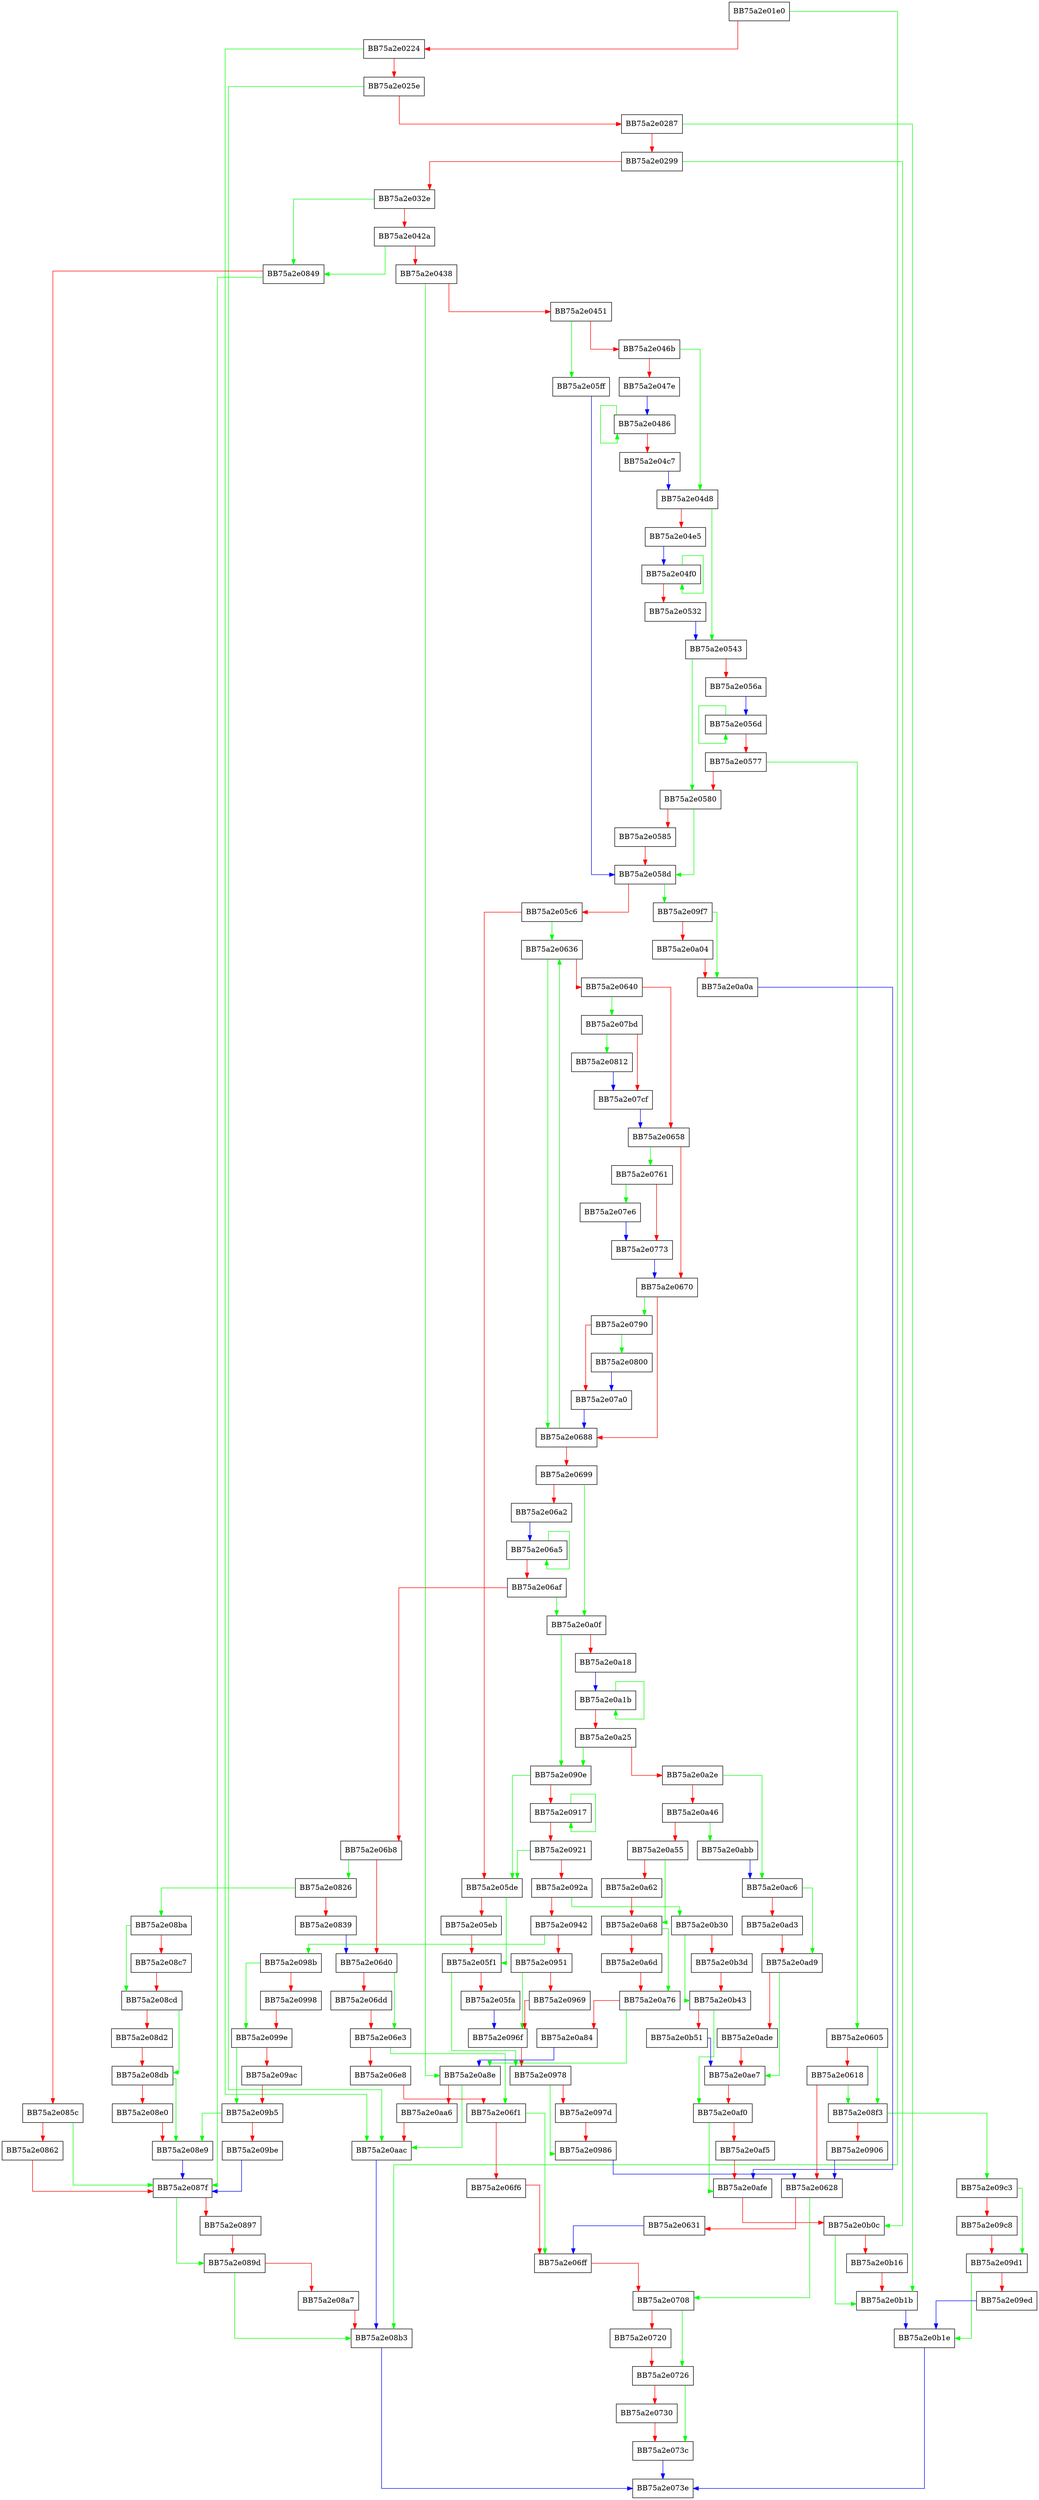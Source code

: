 digraph ProcessFileForOriginalFileName {
  node [shape="box"];
  graph [splines=ortho];
  BB75a2e01e0 -> BB75a2e08b3 [color="green"];
  BB75a2e01e0 -> BB75a2e0224 [color="red"];
  BB75a2e0224 -> BB75a2e0aac [color="green"];
  BB75a2e0224 -> BB75a2e025e [color="red"];
  BB75a2e025e -> BB75a2e0aac [color="green"];
  BB75a2e025e -> BB75a2e0287 [color="red"];
  BB75a2e0287 -> BB75a2e0b1b [color="green"];
  BB75a2e0287 -> BB75a2e0299 [color="red"];
  BB75a2e0299 -> BB75a2e0b0c [color="green"];
  BB75a2e0299 -> BB75a2e032e [color="red"];
  BB75a2e032e -> BB75a2e0849 [color="green"];
  BB75a2e032e -> BB75a2e042a [color="red"];
  BB75a2e042a -> BB75a2e0849 [color="green"];
  BB75a2e042a -> BB75a2e0438 [color="red"];
  BB75a2e0438 -> BB75a2e0a8e [color="green"];
  BB75a2e0438 -> BB75a2e0451 [color="red"];
  BB75a2e0451 -> BB75a2e05ff [color="green"];
  BB75a2e0451 -> BB75a2e046b [color="red"];
  BB75a2e046b -> BB75a2e04d8 [color="green"];
  BB75a2e046b -> BB75a2e047e [color="red"];
  BB75a2e047e -> BB75a2e0486 [color="blue"];
  BB75a2e0486 -> BB75a2e0486 [color="green"];
  BB75a2e0486 -> BB75a2e04c7 [color="red"];
  BB75a2e04c7 -> BB75a2e04d8 [color="blue"];
  BB75a2e04d8 -> BB75a2e0543 [color="green"];
  BB75a2e04d8 -> BB75a2e04e5 [color="red"];
  BB75a2e04e5 -> BB75a2e04f0 [color="blue"];
  BB75a2e04f0 -> BB75a2e04f0 [color="green"];
  BB75a2e04f0 -> BB75a2e0532 [color="red"];
  BB75a2e0532 -> BB75a2e0543 [color="blue"];
  BB75a2e0543 -> BB75a2e0580 [color="green"];
  BB75a2e0543 -> BB75a2e056a [color="red"];
  BB75a2e056a -> BB75a2e056d [color="blue"];
  BB75a2e056d -> BB75a2e056d [color="green"];
  BB75a2e056d -> BB75a2e0577 [color="red"];
  BB75a2e0577 -> BB75a2e0605 [color="green"];
  BB75a2e0577 -> BB75a2e0580 [color="red"];
  BB75a2e0580 -> BB75a2e058d [color="green"];
  BB75a2e0580 -> BB75a2e0585 [color="red"];
  BB75a2e0585 -> BB75a2e058d [color="red"];
  BB75a2e058d -> BB75a2e09f7 [color="green"];
  BB75a2e058d -> BB75a2e05c6 [color="red"];
  BB75a2e05c6 -> BB75a2e0636 [color="green"];
  BB75a2e05c6 -> BB75a2e05de [color="red"];
  BB75a2e05de -> BB75a2e05f1 [color="green"];
  BB75a2e05de -> BB75a2e05eb [color="red"];
  BB75a2e05eb -> BB75a2e05f1 [color="red"];
  BB75a2e05f1 -> BB75a2e0978 [color="green"];
  BB75a2e05f1 -> BB75a2e05fa [color="red"];
  BB75a2e05fa -> BB75a2e096f [color="blue"];
  BB75a2e05ff -> BB75a2e058d [color="blue"];
  BB75a2e0605 -> BB75a2e08f3 [color="green"];
  BB75a2e0605 -> BB75a2e0618 [color="red"];
  BB75a2e0618 -> BB75a2e08f3 [color="green"];
  BB75a2e0618 -> BB75a2e0628 [color="red"];
  BB75a2e0628 -> BB75a2e0708 [color="green"];
  BB75a2e0628 -> BB75a2e0631 [color="red"];
  BB75a2e0631 -> BB75a2e06ff [color="blue"];
  BB75a2e0636 -> BB75a2e0688 [color="green"];
  BB75a2e0636 -> BB75a2e0640 [color="red"];
  BB75a2e0640 -> BB75a2e07bd [color="green"];
  BB75a2e0640 -> BB75a2e0658 [color="red"];
  BB75a2e0658 -> BB75a2e0761 [color="green"];
  BB75a2e0658 -> BB75a2e0670 [color="red"];
  BB75a2e0670 -> BB75a2e0790 [color="green"];
  BB75a2e0670 -> BB75a2e0688 [color="red"];
  BB75a2e0688 -> BB75a2e0636 [color="green"];
  BB75a2e0688 -> BB75a2e0699 [color="red"];
  BB75a2e0699 -> BB75a2e0a0f [color="green"];
  BB75a2e0699 -> BB75a2e06a2 [color="red"];
  BB75a2e06a2 -> BB75a2e06a5 [color="blue"];
  BB75a2e06a5 -> BB75a2e06a5 [color="green"];
  BB75a2e06a5 -> BB75a2e06af [color="red"];
  BB75a2e06af -> BB75a2e0a0f [color="green"];
  BB75a2e06af -> BB75a2e06b8 [color="red"];
  BB75a2e06b8 -> BB75a2e0826 [color="green"];
  BB75a2e06b8 -> BB75a2e06d0 [color="red"];
  BB75a2e06d0 -> BB75a2e06e3 [color="green"];
  BB75a2e06d0 -> BB75a2e06dd [color="red"];
  BB75a2e06dd -> BB75a2e06e3 [color="red"];
  BB75a2e06e3 -> BB75a2e06f1 [color="green"];
  BB75a2e06e3 -> BB75a2e06e8 [color="red"];
  BB75a2e06e8 -> BB75a2e06f1 [color="red"];
  BB75a2e06f1 -> BB75a2e06ff [color="green"];
  BB75a2e06f1 -> BB75a2e06f6 [color="red"];
  BB75a2e06f6 -> BB75a2e06ff [color="red"];
  BB75a2e06ff -> BB75a2e0708 [color="red"];
  BB75a2e0708 -> BB75a2e0726 [color="green"];
  BB75a2e0708 -> BB75a2e0720 [color="red"];
  BB75a2e0720 -> BB75a2e0726 [color="red"];
  BB75a2e0726 -> BB75a2e073c [color="green"];
  BB75a2e0726 -> BB75a2e0730 [color="red"];
  BB75a2e0730 -> BB75a2e073c [color="red"];
  BB75a2e073c -> BB75a2e073e [color="blue"];
  BB75a2e0761 -> BB75a2e07e6 [color="green"];
  BB75a2e0761 -> BB75a2e0773 [color="red"];
  BB75a2e0773 -> BB75a2e0670 [color="blue"];
  BB75a2e0790 -> BB75a2e0800 [color="green"];
  BB75a2e0790 -> BB75a2e07a0 [color="red"];
  BB75a2e07a0 -> BB75a2e0688 [color="blue"];
  BB75a2e07bd -> BB75a2e0812 [color="green"];
  BB75a2e07bd -> BB75a2e07cf [color="red"];
  BB75a2e07cf -> BB75a2e0658 [color="blue"];
  BB75a2e07e6 -> BB75a2e0773 [color="blue"];
  BB75a2e0800 -> BB75a2e07a0 [color="blue"];
  BB75a2e0812 -> BB75a2e07cf [color="blue"];
  BB75a2e0826 -> BB75a2e08ba [color="green"];
  BB75a2e0826 -> BB75a2e0839 [color="red"];
  BB75a2e0839 -> BB75a2e06d0 [color="blue"];
  BB75a2e0849 -> BB75a2e087f [color="green"];
  BB75a2e0849 -> BB75a2e085c [color="red"];
  BB75a2e085c -> BB75a2e087f [color="green"];
  BB75a2e085c -> BB75a2e0862 [color="red"];
  BB75a2e0862 -> BB75a2e087f [color="red"];
  BB75a2e087f -> BB75a2e089d [color="green"];
  BB75a2e087f -> BB75a2e0897 [color="red"];
  BB75a2e0897 -> BB75a2e089d [color="red"];
  BB75a2e089d -> BB75a2e08b3 [color="green"];
  BB75a2e089d -> BB75a2e08a7 [color="red"];
  BB75a2e08a7 -> BB75a2e08b3 [color="red"];
  BB75a2e08b3 -> BB75a2e073e [color="blue"];
  BB75a2e08ba -> BB75a2e08cd [color="green"];
  BB75a2e08ba -> BB75a2e08c7 [color="red"];
  BB75a2e08c7 -> BB75a2e08cd [color="red"];
  BB75a2e08cd -> BB75a2e08db [color="green"];
  BB75a2e08cd -> BB75a2e08d2 [color="red"];
  BB75a2e08d2 -> BB75a2e08db [color="red"];
  BB75a2e08db -> BB75a2e08e9 [color="green"];
  BB75a2e08db -> BB75a2e08e0 [color="red"];
  BB75a2e08e0 -> BB75a2e08e9 [color="red"];
  BB75a2e08e9 -> BB75a2e087f [color="blue"];
  BB75a2e08f3 -> BB75a2e09c3 [color="green"];
  BB75a2e08f3 -> BB75a2e0906 [color="red"];
  BB75a2e0906 -> BB75a2e0628 [color="blue"];
  BB75a2e090e -> BB75a2e05de [color="green"];
  BB75a2e090e -> BB75a2e0917 [color="red"];
  BB75a2e0917 -> BB75a2e0917 [color="green"];
  BB75a2e0917 -> BB75a2e0921 [color="red"];
  BB75a2e0921 -> BB75a2e05de [color="green"];
  BB75a2e0921 -> BB75a2e092a [color="red"];
  BB75a2e092a -> BB75a2e0b30 [color="green"];
  BB75a2e092a -> BB75a2e0942 [color="red"];
  BB75a2e0942 -> BB75a2e098b [color="green"];
  BB75a2e0942 -> BB75a2e0951 [color="red"];
  BB75a2e0951 -> BB75a2e096f [color="green"];
  BB75a2e0951 -> BB75a2e0969 [color="red"];
  BB75a2e0969 -> BB75a2e096f [color="red"];
  BB75a2e096f -> BB75a2e0978 [color="red"];
  BB75a2e0978 -> BB75a2e0986 [color="green"];
  BB75a2e0978 -> BB75a2e097d [color="red"];
  BB75a2e097d -> BB75a2e0986 [color="red"];
  BB75a2e0986 -> BB75a2e0628 [color="blue"];
  BB75a2e098b -> BB75a2e099e [color="green"];
  BB75a2e098b -> BB75a2e0998 [color="red"];
  BB75a2e0998 -> BB75a2e099e [color="red"];
  BB75a2e099e -> BB75a2e09b5 [color="green"];
  BB75a2e099e -> BB75a2e09ac [color="red"];
  BB75a2e09ac -> BB75a2e09b5 [color="red"];
  BB75a2e09b5 -> BB75a2e08e9 [color="green"];
  BB75a2e09b5 -> BB75a2e09be [color="red"];
  BB75a2e09be -> BB75a2e087f [color="blue"];
  BB75a2e09c3 -> BB75a2e09d1 [color="green"];
  BB75a2e09c3 -> BB75a2e09c8 [color="red"];
  BB75a2e09c8 -> BB75a2e09d1 [color="red"];
  BB75a2e09d1 -> BB75a2e0b1e [color="green"];
  BB75a2e09d1 -> BB75a2e09ed [color="red"];
  BB75a2e09ed -> BB75a2e0b1e [color="blue"];
  BB75a2e09f7 -> BB75a2e0a0a [color="green"];
  BB75a2e09f7 -> BB75a2e0a04 [color="red"];
  BB75a2e0a04 -> BB75a2e0a0a [color="red"];
  BB75a2e0a0a -> BB75a2e0afe [color="blue"];
  BB75a2e0a0f -> BB75a2e090e [color="green"];
  BB75a2e0a0f -> BB75a2e0a18 [color="red"];
  BB75a2e0a18 -> BB75a2e0a1b [color="blue"];
  BB75a2e0a1b -> BB75a2e0a1b [color="green"];
  BB75a2e0a1b -> BB75a2e0a25 [color="red"];
  BB75a2e0a25 -> BB75a2e090e [color="green"];
  BB75a2e0a25 -> BB75a2e0a2e [color="red"];
  BB75a2e0a2e -> BB75a2e0ac6 [color="green"];
  BB75a2e0a2e -> BB75a2e0a46 [color="red"];
  BB75a2e0a46 -> BB75a2e0abb [color="green"];
  BB75a2e0a46 -> BB75a2e0a55 [color="red"];
  BB75a2e0a55 -> BB75a2e0a68 [color="green"];
  BB75a2e0a55 -> BB75a2e0a62 [color="red"];
  BB75a2e0a62 -> BB75a2e0a68 [color="red"];
  BB75a2e0a68 -> BB75a2e0a76 [color="green"];
  BB75a2e0a68 -> BB75a2e0a6d [color="red"];
  BB75a2e0a6d -> BB75a2e0a76 [color="red"];
  BB75a2e0a76 -> BB75a2e0a8e [color="green"];
  BB75a2e0a76 -> BB75a2e0a84 [color="red"];
  BB75a2e0a84 -> BB75a2e0a8e [color="blue"];
  BB75a2e0a8e -> BB75a2e0aac [color="green"];
  BB75a2e0a8e -> BB75a2e0aa6 [color="red"];
  BB75a2e0aa6 -> BB75a2e0aac [color="red"];
  BB75a2e0aac -> BB75a2e08b3 [color="blue"];
  BB75a2e0abb -> BB75a2e0ac6 [color="blue"];
  BB75a2e0ac6 -> BB75a2e0ad9 [color="green"];
  BB75a2e0ac6 -> BB75a2e0ad3 [color="red"];
  BB75a2e0ad3 -> BB75a2e0ad9 [color="red"];
  BB75a2e0ad9 -> BB75a2e0ae7 [color="green"];
  BB75a2e0ad9 -> BB75a2e0ade [color="red"];
  BB75a2e0ade -> BB75a2e0ae7 [color="red"];
  BB75a2e0ae7 -> BB75a2e0af0 [color="red"];
  BB75a2e0af0 -> BB75a2e0afe [color="green"];
  BB75a2e0af0 -> BB75a2e0af5 [color="red"];
  BB75a2e0af5 -> BB75a2e0afe [color="red"];
  BB75a2e0afe -> BB75a2e0b0c [color="red"];
  BB75a2e0b0c -> BB75a2e0b1b [color="green"];
  BB75a2e0b0c -> BB75a2e0b16 [color="red"];
  BB75a2e0b16 -> BB75a2e0b1b [color="red"];
  BB75a2e0b1b -> BB75a2e0b1e [color="blue"];
  BB75a2e0b1e -> BB75a2e073e [color="blue"];
  BB75a2e0b30 -> BB75a2e0b43 [color="green"];
  BB75a2e0b30 -> BB75a2e0b3d [color="red"];
  BB75a2e0b3d -> BB75a2e0b43 [color="red"];
  BB75a2e0b43 -> BB75a2e0af0 [color="green"];
  BB75a2e0b43 -> BB75a2e0b51 [color="red"];
  BB75a2e0b51 -> BB75a2e0ae7 [color="blue"];
}